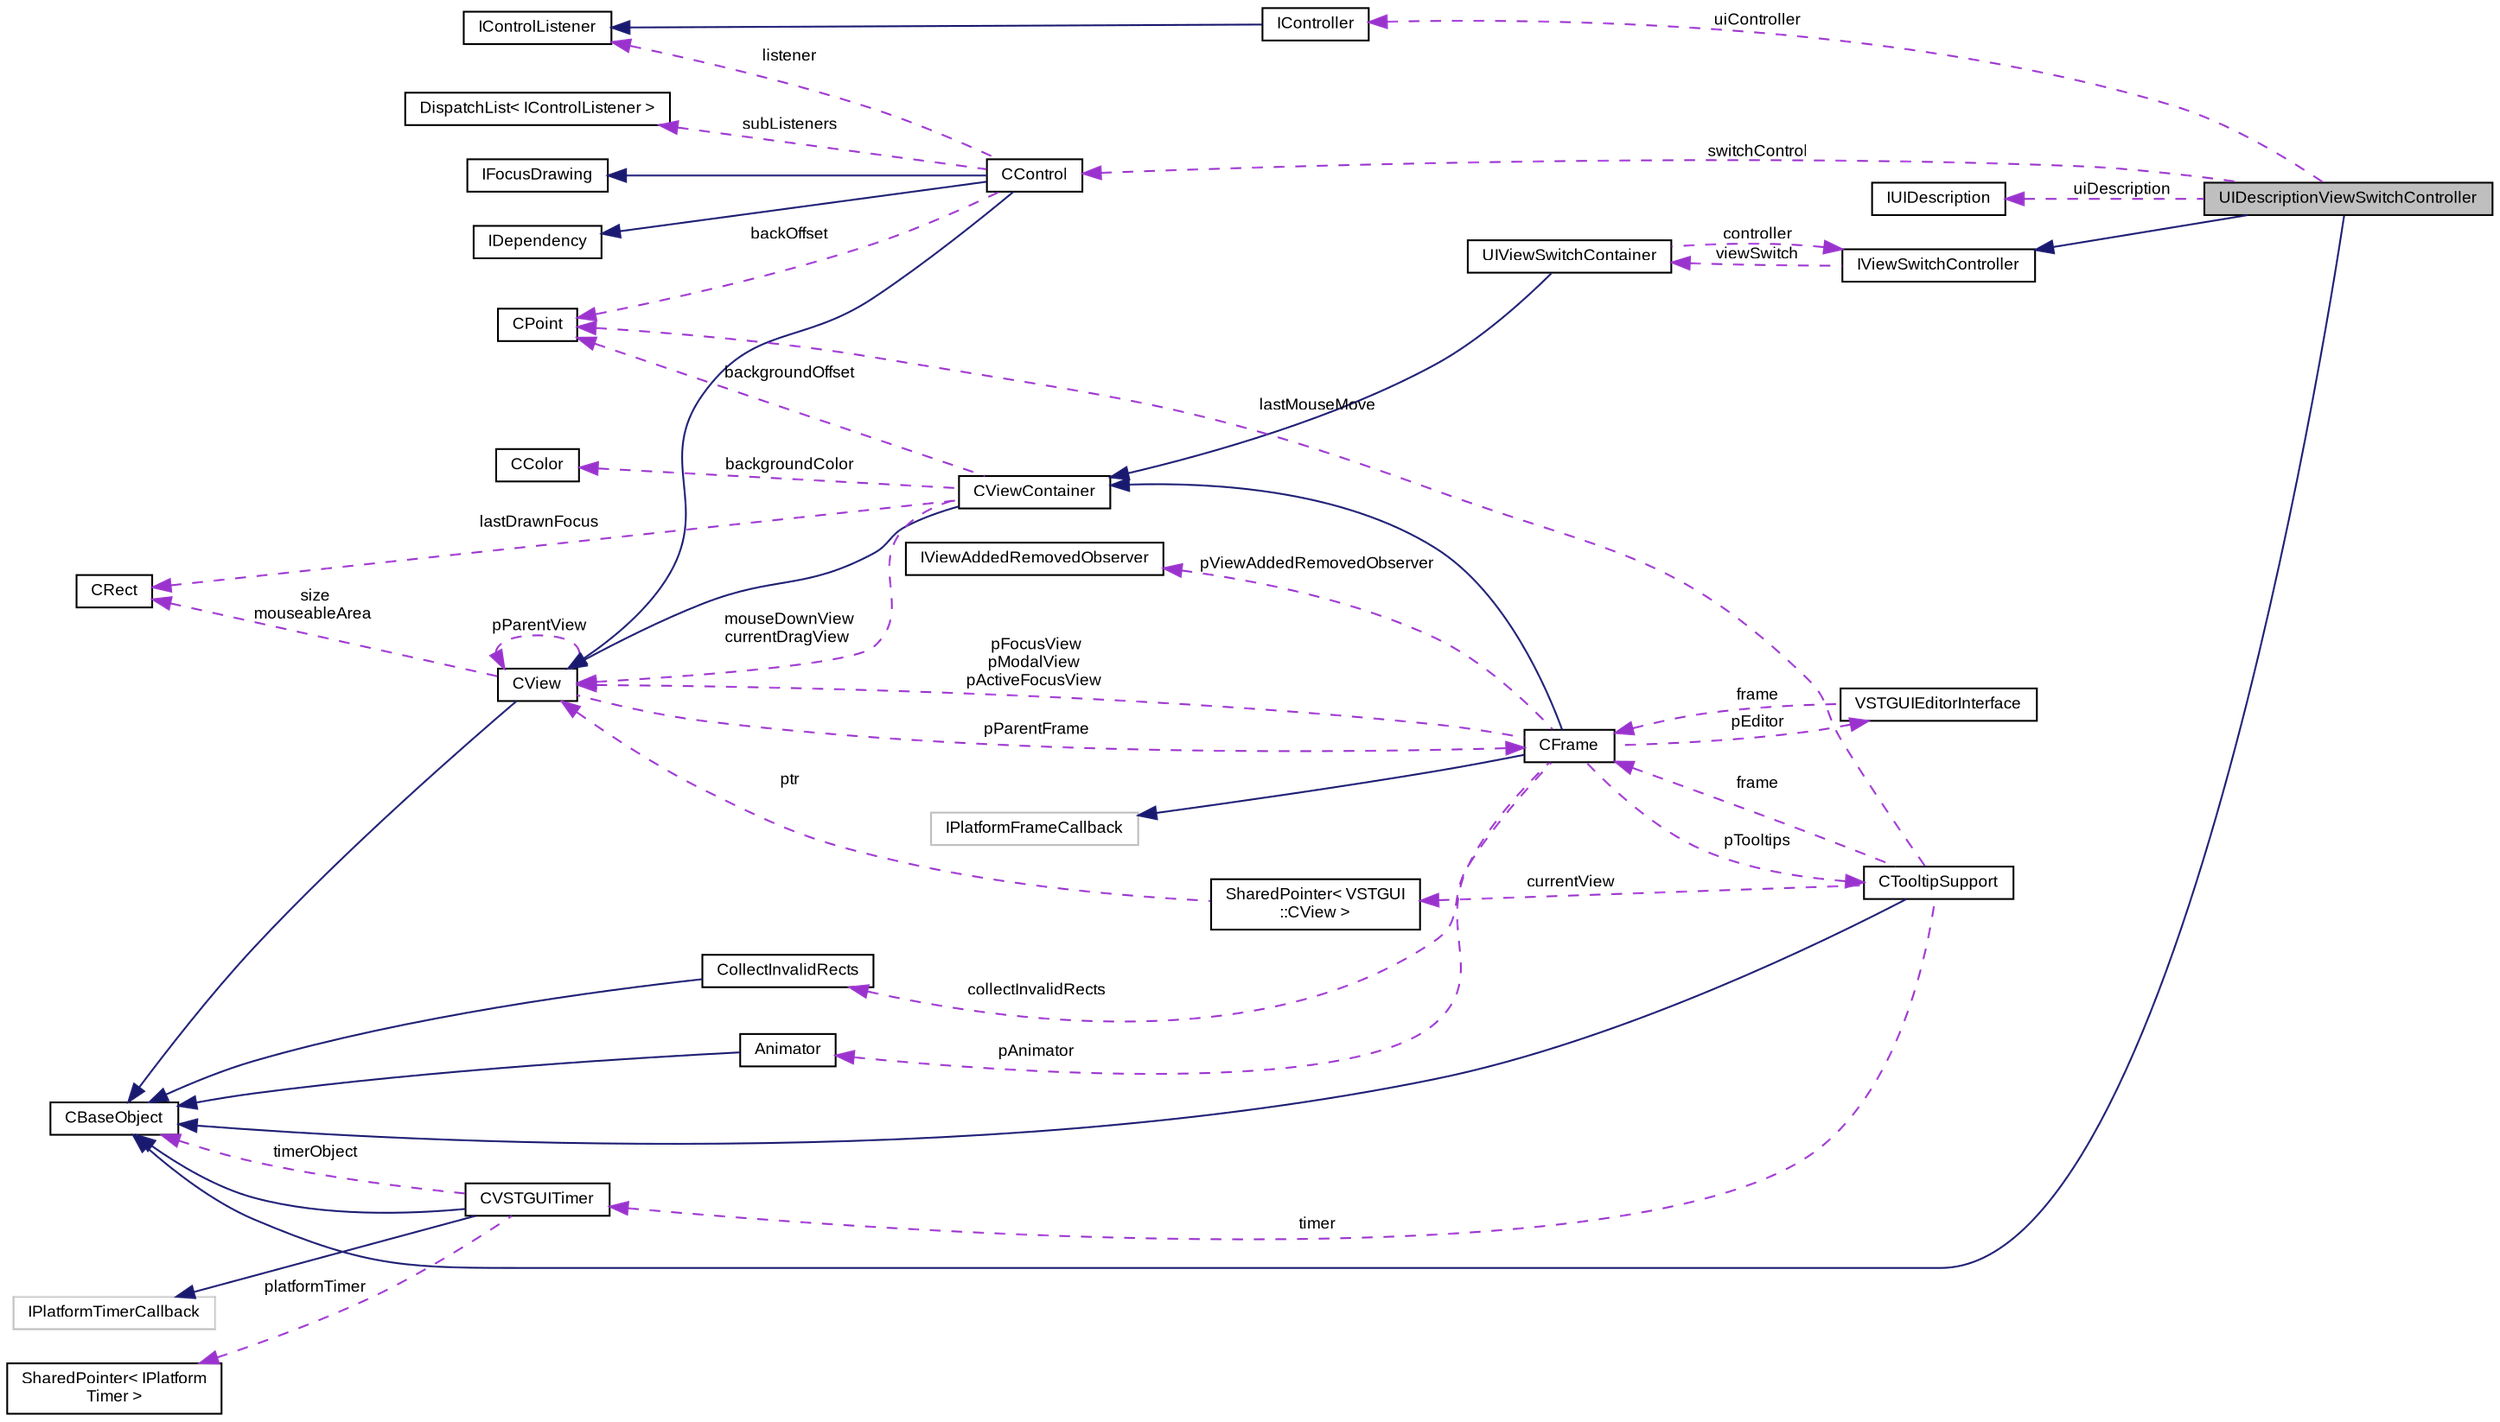 digraph "UIDescriptionViewSwitchController"
{
  bgcolor="transparent";
  edge [fontname="Arial",fontsize="9",labelfontname="Arial",labelfontsize="9"];
  node [fontname="Arial",fontsize="9",shape=record];
  rankdir="LR";
  Node1 [label="UIDescriptionViewSwitchController",height=0.2,width=0.4,color="black", fillcolor="grey75", style="filled" fontcolor="black"];
  Node2 -> Node1 [dir="back",color="midnightblue",fontsize="9",style="solid",fontname="Arial"];
  Node2 [label="CBaseObject",height=0.2,width=0.4,color="black",URL="$class_v_s_t_g_u_i_1_1_c_base_object.html",tooltip="Base Object with reference counter. "];
  Node3 -> Node1 [dir="back",color="midnightblue",fontsize="9",style="solid",fontname="Arial"];
  Node3 [label="IViewSwitchController",height=0.2,width=0.4,color="black",URL="$class_v_s_t_g_u_i_1_1_i_view_switch_controller.html"];
  Node4 -> Node3 [dir="back",color="darkorchid3",fontsize="9",style="dashed",label=" viewSwitch" ,fontname="Arial"];
  Node4 [label="UIViewSwitchContainer",height=0.2,width=0.4,color="black",URL="$class_v_s_t_g_u_i_1_1_u_i_view_switch_container.html"];
  Node5 -> Node4 [dir="back",color="midnightblue",fontsize="9",style="solid",fontname="Arial"];
  Node5 [label="CViewContainer",height=0.2,width=0.4,color="black",URL="$class_v_s_t_g_u_i_1_1_c_view_container.html",tooltip="Container Class of CView objects. "];
  Node6 -> Node5 [dir="back",color="midnightblue",fontsize="9",style="solid",fontname="Arial"];
  Node6 [label="CView",height=0.2,width=0.4,color="black",URL="$class_v_s_t_g_u_i_1_1_c_view.html",tooltip="Base Class of all view objects. "];
  Node2 -> Node6 [dir="back",color="midnightblue",fontsize="9",style="solid",fontname="Arial"];
  Node7 -> Node6 [dir="back",color="darkorchid3",fontsize="9",style="dashed",label=" pParentFrame" ,fontname="Arial"];
  Node7 [label="CFrame",height=0.2,width=0.4,color="black",URL="$class_v_s_t_g_u_i_1_1_c_frame.html",tooltip="The CFrame is the parent container of all views. "];
  Node5 -> Node7 [dir="back",color="midnightblue",fontsize="9",style="solid",fontname="Arial"];
  Node8 -> Node7 [dir="back",color="midnightblue",fontsize="9",style="solid",fontname="Arial"];
  Node8 [label="IPlatformFrameCallback",height=0.2,width=0.4,color="grey75"];
  Node9 -> Node7 [dir="back",color="darkorchid3",fontsize="9",style="dashed",label=" pViewAddedRemovedObserver" ,fontname="Arial"];
  Node9 [label="IViewAddedRemovedObserver",height=0.2,width=0.4,color="black",URL="$class_v_s_t_g_u_i_1_1_i_view_added_removed_observer.html",tooltip="view added removed observer interface for CFrame "];
  Node6 -> Node7 [dir="back",color="darkorchid3",fontsize="9",style="dashed",label=" pFocusView\npModalView\npActiveFocusView" ,fontname="Arial"];
  Node10 -> Node7 [dir="back",color="darkorchid3",fontsize="9",style="dashed",label=" collectInvalidRects" ,fontname="Arial"];
  Node10 [label="CollectInvalidRects",height=0.2,width=0.4,color="black",URL="$struct_v_s_t_g_u_i_1_1_c_frame_1_1_collect_invalid_rects.html"];
  Node2 -> Node10 [dir="back",color="midnightblue",fontsize="9",style="solid",fontname="Arial"];
  Node11 -> Node7 [dir="back",color="darkorchid3",fontsize="9",style="dashed",label=" pAnimator" ,fontname="Arial"];
  Node11 [label="Animator",height=0.2,width=0.4,color="black",URL="$class_v_s_t_g_u_i_1_1_animation_1_1_animator.html",tooltip="Animation runner. "];
  Node2 -> Node11 [dir="back",color="midnightblue",fontsize="9",style="solid",fontname="Arial"];
  Node12 -> Node7 [dir="back",color="darkorchid3",fontsize="9",style="dashed",label=" pTooltips" ,fontname="Arial"];
  Node12 [label="CTooltipSupport",height=0.2,width=0.4,color="black",URL="$class_v_s_t_g_u_i_1_1_c_tooltip_support.html",tooltip="Generic Tooltip Support class. "];
  Node2 -> Node12 [dir="back",color="midnightblue",fontsize="9",style="solid",fontname="Arial"];
  Node7 -> Node12 [dir="back",color="darkorchid3",fontsize="9",style="dashed",label=" frame" ,fontname="Arial"];
  Node13 -> Node12 [dir="back",color="darkorchid3",fontsize="9",style="dashed",label=" lastMouseMove" ,fontname="Arial"];
  Node13 [label="CPoint",height=0.2,width=0.4,color="black",URL="$struct_v_s_t_g_u_i_1_1_c_point.html",tooltip="Point structure. "];
  Node14 -> Node12 [dir="back",color="darkorchid3",fontsize="9",style="dashed",label=" timer" ,fontname="Arial"];
  Node14 [label="CVSTGUITimer",height=0.2,width=0.4,color="black",URL="$class_v_s_t_g_u_i_1_1_c_v_s_t_g_u_i_timer.html",tooltip="A timer class, which posts timer messages to CBaseObjects or calls a lambda function (c++11 only)..."];
  Node2 -> Node14 [dir="back",color="midnightblue",fontsize="9",style="solid",fontname="Arial"];
  Node15 -> Node14 [dir="back",color="midnightblue",fontsize="9",style="solid",fontname="Arial"];
  Node15 [label="IPlatformTimerCallback",height=0.2,width=0.4,color="grey75"];
  Node2 -> Node14 [dir="back",color="darkorchid3",fontsize="9",style="dashed",label=" timerObject" ,fontname="Arial"];
  Node16 -> Node14 [dir="back",color="darkorchid3",fontsize="9",style="dashed",label=" platformTimer" ,fontname="Arial"];
  Node16 [label="SharedPointer\< IPlatform\lTimer \>",height=0.2,width=0.4,color="black",URL="$class_v_s_t_g_u_i_1_1_shared_pointer.html"];
  Node17 -> Node12 [dir="back",color="darkorchid3",fontsize="9",style="dashed",label=" currentView" ,fontname="Arial"];
  Node17 [label="SharedPointer\< VSTGUI\l::CView \>",height=0.2,width=0.4,color="black",URL="$class_v_s_t_g_u_i_1_1_shared_pointer.html"];
  Node6 -> Node17 [dir="back",color="darkorchid3",fontsize="9",style="dashed",label=" ptr" ,fontname="Arial"];
  Node18 -> Node7 [dir="back",color="darkorchid3",fontsize="9",style="dashed",label=" pEditor" ,fontname="Arial"];
  Node18 [label="VSTGUIEditorInterface",height=0.2,width=0.4,color="black",URL="$class_v_s_t_g_u_i_1_1_v_s_t_g_u_i_editor_interface.html"];
  Node7 -> Node18 [dir="back",color="darkorchid3",fontsize="9",style="dashed",label=" frame" ,fontname="Arial"];
  Node6 -> Node6 [dir="back",color="darkorchid3",fontsize="9",style="dashed",label=" pParentView" ,fontname="Arial"];
  Node19 -> Node6 [dir="back",color="darkorchid3",fontsize="9",style="dashed",label=" size\nmouseableArea" ,fontname="Arial"];
  Node19 [label="CRect",height=0.2,width=0.4,color="black",URL="$struct_v_s_t_g_u_i_1_1_c_rect.html",tooltip="Rect structure. "];
  Node6 -> Node5 [dir="back",color="darkorchid3",fontsize="9",style="dashed",label=" mouseDownView\ncurrentDragView" ,fontname="Arial"];
  Node13 -> Node5 [dir="back",color="darkorchid3",fontsize="9",style="dashed",label=" backgroundOffset" ,fontname="Arial"];
  Node20 -> Node5 [dir="back",color="darkorchid3",fontsize="9",style="dashed",label=" backgroundColor" ,fontname="Arial"];
  Node20 [label="CColor",height=0.2,width=0.4,color="black",URL="$struct_v_s_t_g_u_i_1_1_c_color.html",tooltip="RGBA Color structure. "];
  Node19 -> Node5 [dir="back",color="darkorchid3",fontsize="9",style="dashed",label=" lastDrawnFocus" ,fontname="Arial"];
  Node3 -> Node4 [dir="back",color="darkorchid3",fontsize="9",style="dashed",label=" controller" ,fontname="Arial"];
  Node21 -> Node1 [dir="back",color="darkorchid3",fontsize="9",style="dashed",label=" uiDescription" ,fontname="Arial"];
  Node21 [label="IUIDescription",height=0.2,width=0.4,color="black",URL="$class_v_s_t_g_u_i_1_1_i_u_i_description.html"];
  Node22 -> Node1 [dir="back",color="darkorchid3",fontsize="9",style="dashed",label=" switchControl" ,fontname="Arial"];
  Node22 [label="CControl",height=0.2,width=0.4,color="black",URL="$class_v_s_t_g_u_i_1_1_c_control.html",tooltip="base class of all VSTGUI controls "];
  Node6 -> Node22 [dir="back",color="midnightblue",fontsize="9",style="solid",fontname="Arial"];
  Node23 -> Node22 [dir="back",color="midnightblue",fontsize="9",style="solid",fontname="Arial"];
  Node23 [label="IFocusDrawing",height=0.2,width=0.4,color="black",URL="$class_v_s_t_g_u_i_1_1_i_focus_drawing.html",tooltip="Custom focus drawing interface. "];
  Node24 -> Node22 [dir="back",color="midnightblue",fontsize="9",style="solid",fontname="Arial"];
  Node24 [label="IDependency",height=0.2,width=0.4,color="black",URL="$class_v_s_t_g_u_i_1_1_i_dependency.html",tooltip="simple dependency between objects. "];
  Node25 -> Node22 [dir="back",color="darkorchid3",fontsize="9",style="dashed",label=" listener" ,fontname="Arial"];
  Node25 [label="IControlListener",height=0.2,width=0.4,color="black",URL="$class_v_s_t_g_u_i_1_1_i_control_listener.html"];
  Node26 -> Node22 [dir="back",color="darkorchid3",fontsize="9",style="dashed",label=" subListeners" ,fontname="Arial"];
  Node26 [label="DispatchList\< IControlListener \>",height=0.2,width=0.4,color="black",URL="$class_v_s_t_g_u_i_1_1_dispatch_list.html"];
  Node13 -> Node22 [dir="back",color="darkorchid3",fontsize="9",style="dashed",label=" backOffset" ,fontname="Arial"];
  Node27 -> Node1 [dir="back",color="darkorchid3",fontsize="9",style="dashed",label=" uiController" ,fontname="Arial"];
  Node27 [label="IController",height=0.2,width=0.4,color="black",URL="$class_v_s_t_g_u_i_1_1_i_controller.html",tooltip="extension to IControlListener used by UIDescription "];
  Node25 -> Node27 [dir="back",color="midnightblue",fontsize="9",style="solid",fontname="Arial"];
}
